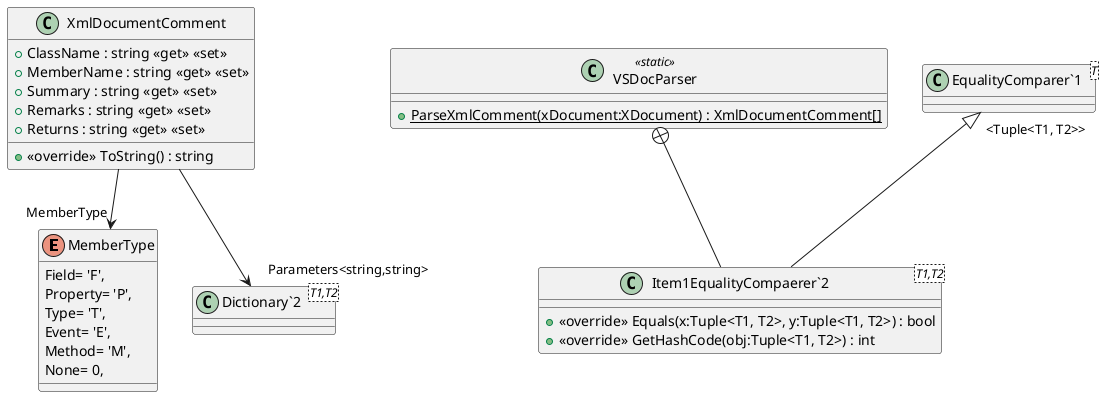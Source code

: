 @startuml
enum MemberType {
    Field= 'F',
    Property= 'P',
    Type= 'T',
    Event= 'E',
    Method= 'M',
    None= 0,
}
class XmlDocumentComment {
    + ClassName : string <<get>> <<set>>
    + MemberName : string <<get>> <<set>>
    + Summary : string <<get>> <<set>>
    + Remarks : string <<get>> <<set>>
    + Returns : string <<get>> <<set>>
    + <<override>> ToString() : string
}
class VSDocParser <<static>> {
    + {static} ParseXmlComment(xDocument:XDocument) : XmlDocumentComment[]
}
class "Dictionary`2"<T1,T2> {
}
class "Item1EqualityCompaerer`2"<T1,T2> {
    + <<override>> Equals(x:Tuple<T1, T2>, y:Tuple<T1, T2>) : bool
    + <<override>> GetHashCode(obj:Tuple<T1, T2>) : int
}
class "EqualityComparer`1"<T> {
}
XmlDocumentComment --> "MemberType" MemberType
XmlDocumentComment --> "Parameters<string,string>" "Dictionary`2"
VSDocParser +-- "Item1EqualityCompaerer`2"
"EqualityComparer`1" "<Tuple<T1, T2>>" <|-- "Item1EqualityCompaerer`2"
@enduml

